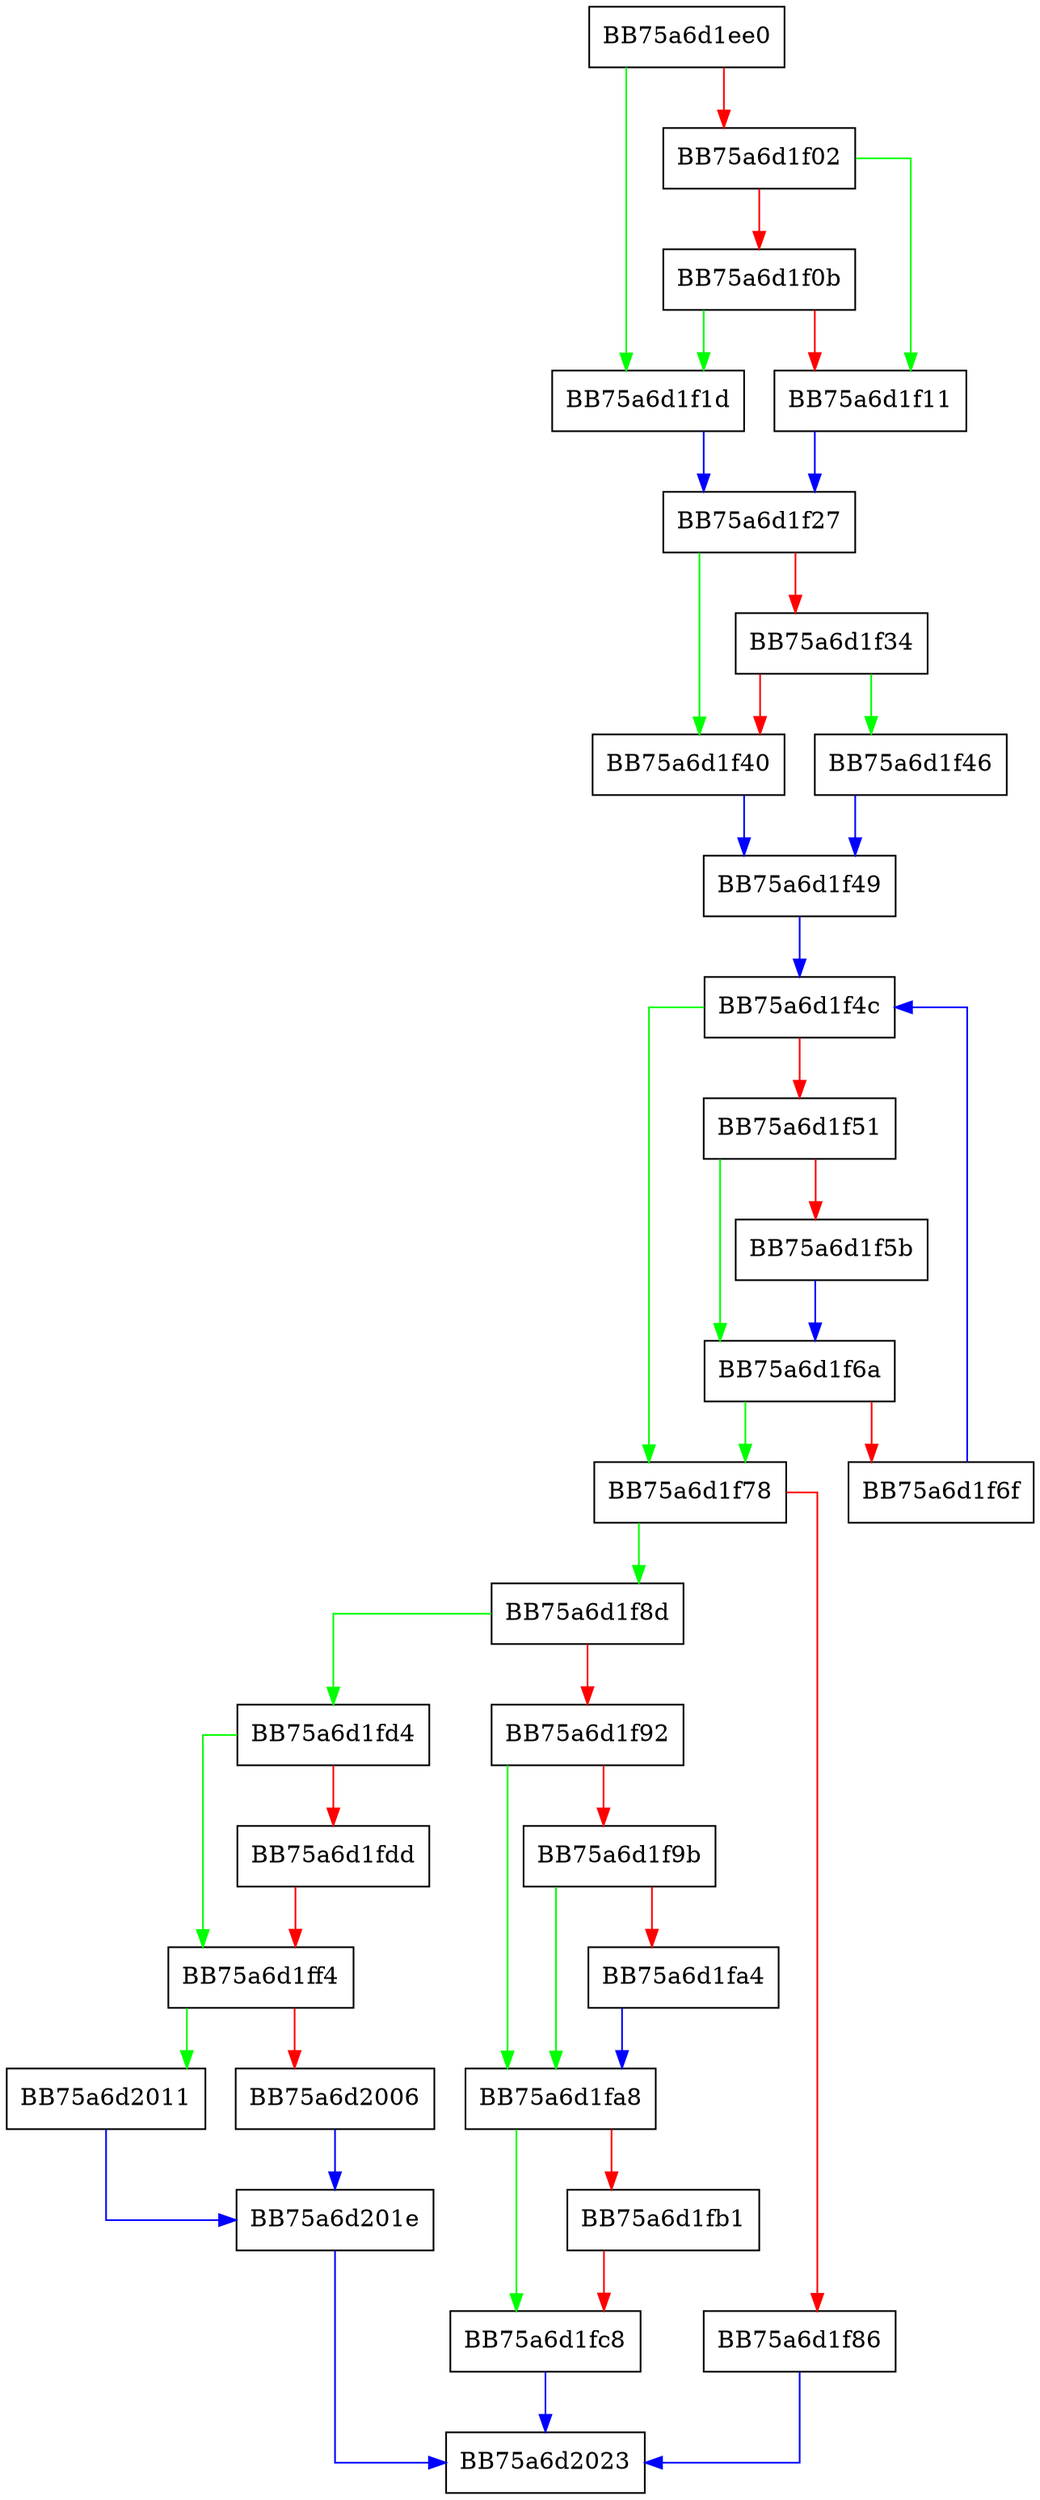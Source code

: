 digraph match_char_repeat {
  node [shape="box"];
  graph [splines=ortho];
  BB75a6d1ee0 -> BB75a6d1f1d [color="green"];
  BB75a6d1ee0 -> BB75a6d1f02 [color="red"];
  BB75a6d1f02 -> BB75a6d1f11 [color="green"];
  BB75a6d1f02 -> BB75a6d1f0b [color="red"];
  BB75a6d1f0b -> BB75a6d1f1d [color="green"];
  BB75a6d1f0b -> BB75a6d1f11 [color="red"];
  BB75a6d1f11 -> BB75a6d1f27 [color="blue"];
  BB75a6d1f1d -> BB75a6d1f27 [color="blue"];
  BB75a6d1f27 -> BB75a6d1f40 [color="green"];
  BB75a6d1f27 -> BB75a6d1f34 [color="red"];
  BB75a6d1f34 -> BB75a6d1f46 [color="green"];
  BB75a6d1f34 -> BB75a6d1f40 [color="red"];
  BB75a6d1f40 -> BB75a6d1f49 [color="blue"];
  BB75a6d1f46 -> BB75a6d1f49 [color="blue"];
  BB75a6d1f49 -> BB75a6d1f4c [color="blue"];
  BB75a6d1f4c -> BB75a6d1f78 [color="green"];
  BB75a6d1f4c -> BB75a6d1f51 [color="red"];
  BB75a6d1f51 -> BB75a6d1f6a [color="green"];
  BB75a6d1f51 -> BB75a6d1f5b [color="red"];
  BB75a6d1f5b -> BB75a6d1f6a [color="blue"];
  BB75a6d1f6a -> BB75a6d1f78 [color="green"];
  BB75a6d1f6a -> BB75a6d1f6f [color="red"];
  BB75a6d1f6f -> BB75a6d1f4c [color="blue"];
  BB75a6d1f78 -> BB75a6d1f8d [color="green"];
  BB75a6d1f78 -> BB75a6d1f86 [color="red"];
  BB75a6d1f86 -> BB75a6d2023 [color="blue"];
  BB75a6d1f8d -> BB75a6d1fd4 [color="green"];
  BB75a6d1f8d -> BB75a6d1f92 [color="red"];
  BB75a6d1f92 -> BB75a6d1fa8 [color="green"];
  BB75a6d1f92 -> BB75a6d1f9b [color="red"];
  BB75a6d1f9b -> BB75a6d1fa8 [color="green"];
  BB75a6d1f9b -> BB75a6d1fa4 [color="red"];
  BB75a6d1fa4 -> BB75a6d1fa8 [color="blue"];
  BB75a6d1fa8 -> BB75a6d1fc8 [color="green"];
  BB75a6d1fa8 -> BB75a6d1fb1 [color="red"];
  BB75a6d1fb1 -> BB75a6d1fc8 [color="red"];
  BB75a6d1fc8 -> BB75a6d2023 [color="blue"];
  BB75a6d1fd4 -> BB75a6d1ff4 [color="green"];
  BB75a6d1fd4 -> BB75a6d1fdd [color="red"];
  BB75a6d1fdd -> BB75a6d1ff4 [color="red"];
  BB75a6d1ff4 -> BB75a6d2011 [color="green"];
  BB75a6d1ff4 -> BB75a6d2006 [color="red"];
  BB75a6d2006 -> BB75a6d201e [color="blue"];
  BB75a6d2011 -> BB75a6d201e [color="blue"];
  BB75a6d201e -> BB75a6d2023 [color="blue"];
}